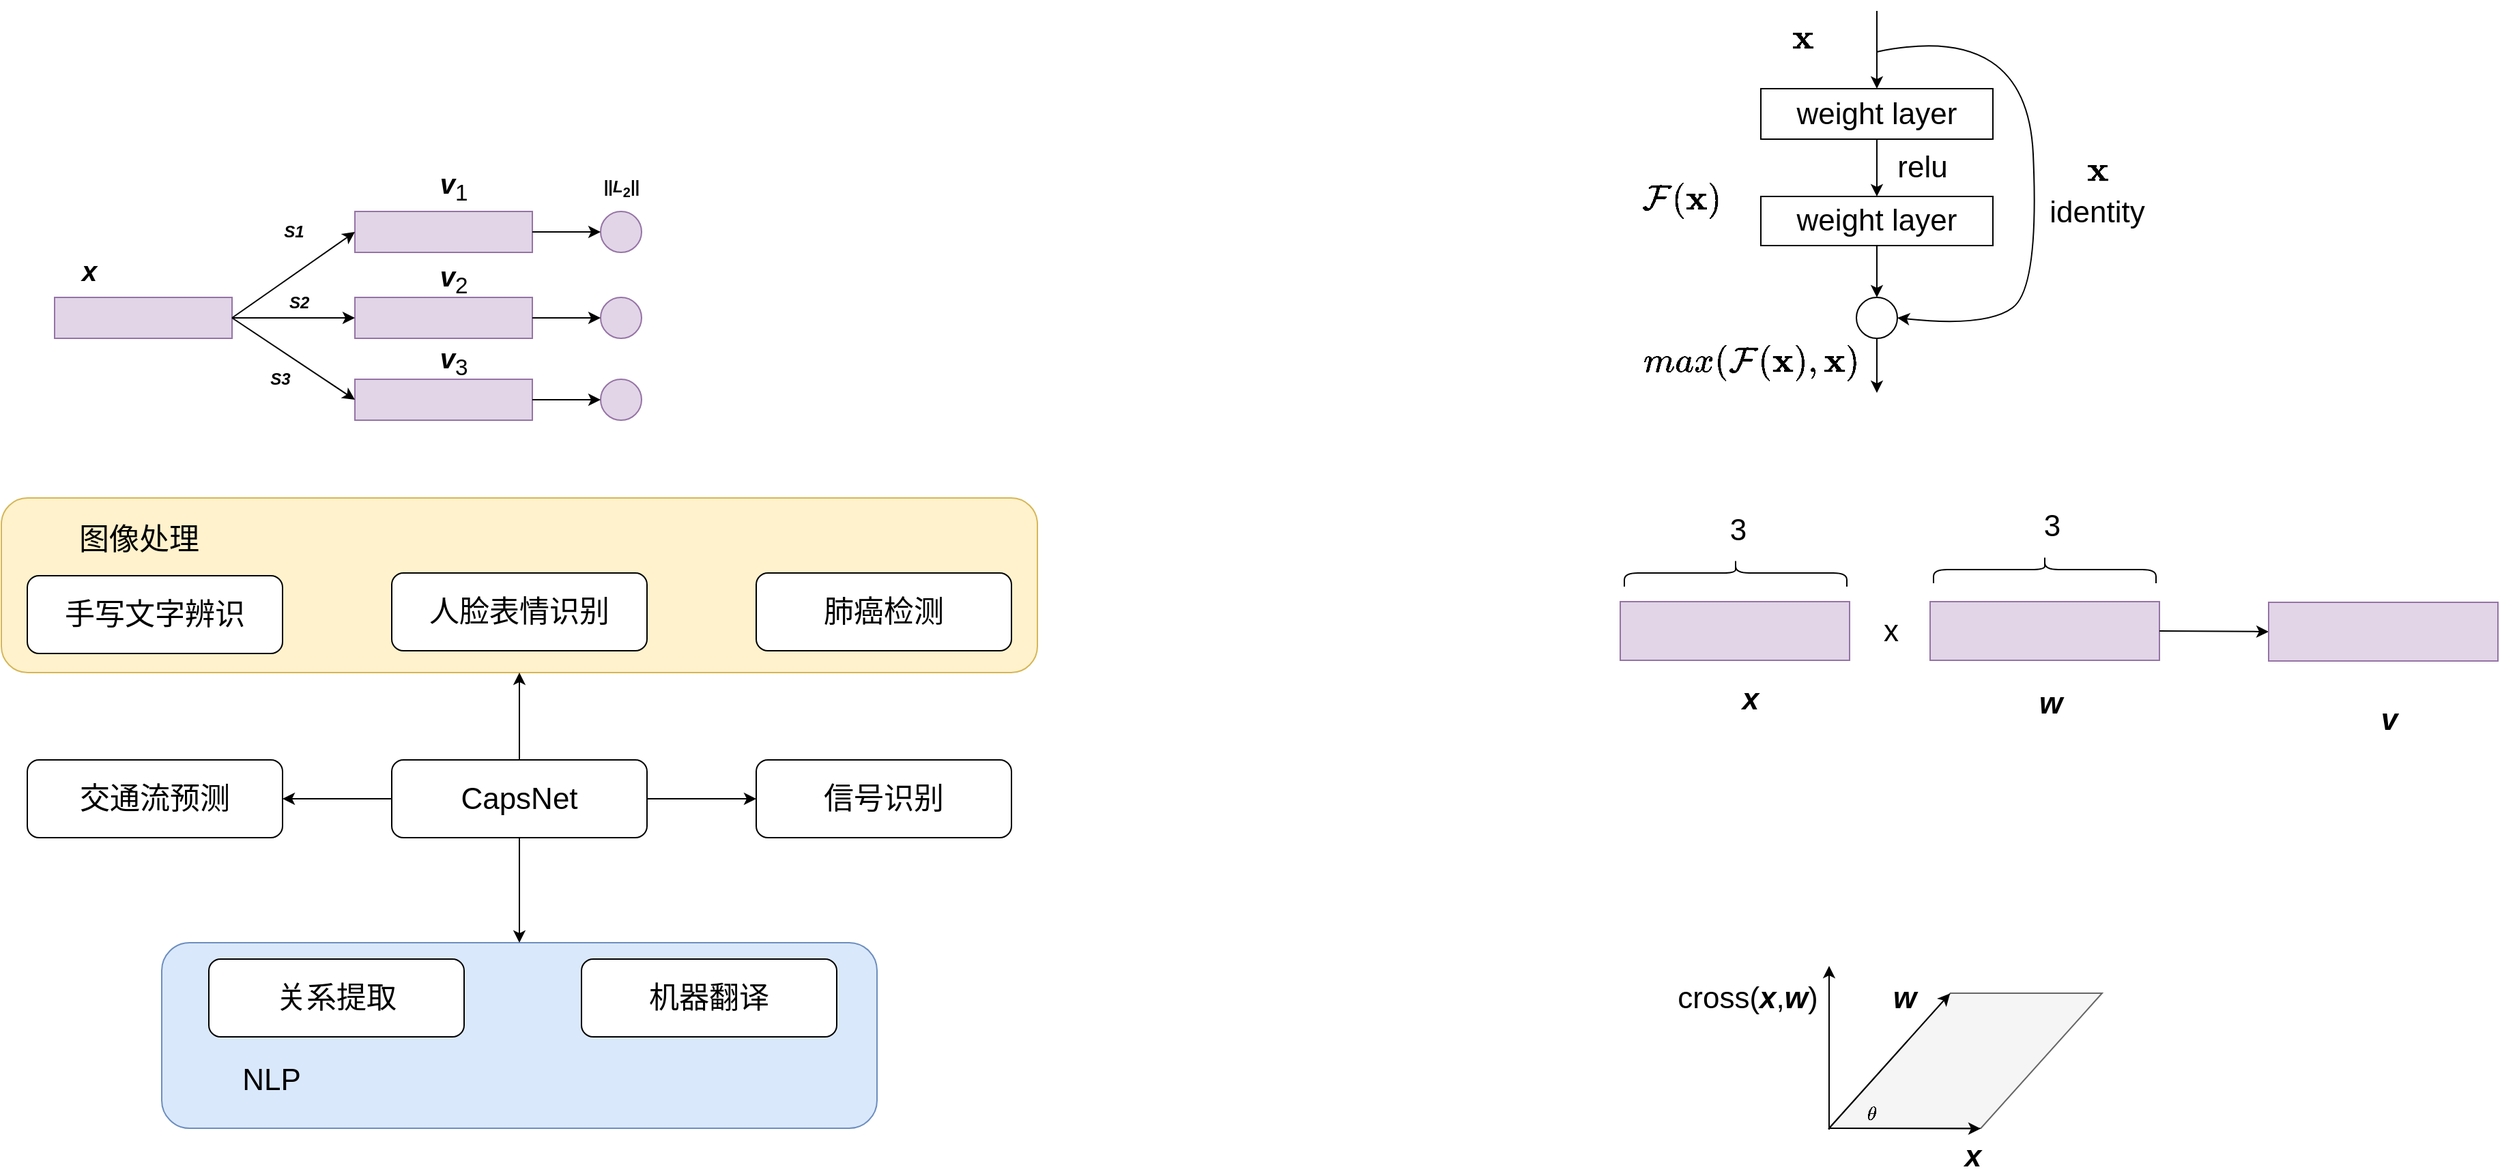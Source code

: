 <mxfile version="13.1.3" type="github">
  <diagram id="diZMRqRUsIZvZlMwBqrH" name="Page-1">
    <mxGraphModel dx="1150" dy="1273" grid="1" gridSize="10" guides="1" tooltips="1" connect="1" arrows="1" fold="1" page="0" pageScale="1" pageWidth="827" pageHeight="1169" math="1" shadow="0">
      <root>
        <mxCell id="0" />
        <mxCell id="1" parent="0" />
        <mxCell id="22y18X0Yj5JrSiVgaEgC-5" value="" style="shape=parallelogram;perimeter=parallelogramPerimeter;whiteSpace=wrap;html=1;size=0.444;fillColor=#f5f5f5;strokeColor=#666666;fontColor=#333333;" parent="1" vertex="1">
          <mxGeometry x="1400" y="700" width="200" height="99" as="geometry" />
        </mxCell>
        <mxCell id="xD0XYG2H3usSobOG9yuR-62" value="" style="rounded=1;whiteSpace=wrap;html=1;strokeColor=#6c8ebf;fillColor=#dae8fc;" parent="1" vertex="1">
          <mxGeometry x="178.5" y="663" width="524" height="136" as="geometry" />
        </mxCell>
        <mxCell id="xD0XYG2H3usSobOG9yuR-56" value="" style="rounded=1;whiteSpace=wrap;html=1;strokeColor=#d6b656;fillColor=#fff2cc;" parent="1" vertex="1">
          <mxGeometry x="61" y="337" width="759" height="128" as="geometry" />
        </mxCell>
        <mxCell id="xD0XYG2H3usSobOG9yuR-5" value="&lt;font style=&quot;font-size: 20px&quot;&gt;&lt;i&gt;&lt;b&gt;x&lt;/b&gt;&lt;/i&gt;&lt;/font&gt;" style="text;html=1;align=center;verticalAlign=middle;resizable=0;points=[];autosize=1;" parent="1" vertex="1">
          <mxGeometry x="110" y="160" width="30" height="20" as="geometry" />
        </mxCell>
        <mxCell id="xD0XYG2H3usSobOG9yuR-9" value="&lt;i&gt;&lt;b&gt;S1&lt;/b&gt;&lt;/i&gt;" style="text;html=1;align=center;verticalAlign=middle;resizable=0;points=[];autosize=1;" parent="1" vertex="1">
          <mxGeometry x="260" y="132" width="30" height="20" as="geometry" />
        </mxCell>
        <mxCell id="xD0XYG2H3usSobOG9yuR-11" value="&lt;i&gt;&lt;b&gt;S3&lt;/b&gt;&lt;/i&gt;" style="text;html=1;align=center;verticalAlign=middle;resizable=0;points=[];autosize=1;" parent="1" vertex="1">
          <mxGeometry x="250" y="240" width="30" height="20" as="geometry" />
        </mxCell>
        <mxCell id="xD0XYG2H3usSobOG9yuR-12" value="" style="rounded=0;whiteSpace=wrap;html=1;fillColor=#e1d5e7;strokeColor=#9673a6;" parent="1" vertex="1">
          <mxGeometry x="320" y="190" width="130" height="30" as="geometry" />
        </mxCell>
        <mxCell id="xD0XYG2H3usSobOG9yuR-13" value="" style="rounded=0;whiteSpace=wrap;html=1;fillColor=#e1d5e7;strokeColor=#9673a6;" parent="1" vertex="1">
          <mxGeometry x="320" y="127" width="130" height="30" as="geometry" />
        </mxCell>
        <mxCell id="xD0XYG2H3usSobOG9yuR-14" value="" style="rounded=0;whiteSpace=wrap;html=1;fillColor=#e1d5e7;strokeColor=#9673a6;" parent="1" vertex="1">
          <mxGeometry x="100" y="190" width="130" height="30" as="geometry" />
        </mxCell>
        <mxCell id="xD0XYG2H3usSobOG9yuR-15" value="" style="rounded=0;whiteSpace=wrap;html=1;fillColor=#e1d5e7;strokeColor=#9673a6;" parent="1" vertex="1">
          <mxGeometry x="320" y="250" width="130" height="30" as="geometry" />
        </mxCell>
        <mxCell id="xD0XYG2H3usSobOG9yuR-16" value="" style="endArrow=classic;html=1;exitX=1;exitY=0.5;exitDx=0;exitDy=0;entryX=0;entryY=0.5;entryDx=0;entryDy=0;" parent="1" source="xD0XYG2H3usSobOG9yuR-14" target="xD0XYG2H3usSobOG9yuR-13" edge="1">
          <mxGeometry width="50" height="50" relative="1" as="geometry">
            <mxPoint x="340" y="290" as="sourcePoint" />
            <mxPoint x="390" y="240" as="targetPoint" />
          </mxGeometry>
        </mxCell>
        <mxCell id="xD0XYG2H3usSobOG9yuR-17" value="" style="endArrow=classic;html=1;exitX=1;exitY=0.5;exitDx=0;exitDy=0;entryX=0;entryY=0.5;entryDx=0;entryDy=0;" parent="1" source="xD0XYG2H3usSobOG9yuR-14" target="xD0XYG2H3usSobOG9yuR-12" edge="1">
          <mxGeometry width="50" height="50" relative="1" as="geometry">
            <mxPoint x="340" y="290" as="sourcePoint" />
            <mxPoint x="390" y="240" as="targetPoint" />
          </mxGeometry>
        </mxCell>
        <mxCell id="xD0XYG2H3usSobOG9yuR-18" value="" style="endArrow=classic;html=1;exitX=1;exitY=0.5;exitDx=0;exitDy=0;entryX=0;entryY=0.5;entryDx=0;entryDy=0;" parent="1" source="xD0XYG2H3usSobOG9yuR-14" target="xD0XYG2H3usSobOG9yuR-15" edge="1">
          <mxGeometry width="50" height="50" relative="1" as="geometry">
            <mxPoint x="340" y="290" as="sourcePoint" />
            <mxPoint x="390" y="240" as="targetPoint" />
          </mxGeometry>
        </mxCell>
        <mxCell id="xD0XYG2H3usSobOG9yuR-19" value="&lt;i&gt;&lt;b&gt;S2&lt;/b&gt;&lt;/i&gt;" style="text;whiteSpace=wrap;html=1;" parent="1" vertex="1">
          <mxGeometry x="270" y="180" width="40" height="30" as="geometry" />
        </mxCell>
        <mxCell id="xD0XYG2H3usSobOG9yuR-20" value="" style="ellipse;whiteSpace=wrap;html=1;aspect=fixed;fillColor=#e1d5e7;strokeColor=#9673a6;" parent="1" vertex="1">
          <mxGeometry x="500" y="127" width="30" height="30" as="geometry" />
        </mxCell>
        <mxCell id="xD0XYG2H3usSobOG9yuR-21" value="" style="ellipse;whiteSpace=wrap;html=1;aspect=fixed;fillColor=#e1d5e7;strokeColor=#9673a6;" parent="1" vertex="1">
          <mxGeometry x="500" y="190" width="30" height="30" as="geometry" />
        </mxCell>
        <mxCell id="xD0XYG2H3usSobOG9yuR-22" value="" style="ellipse;whiteSpace=wrap;html=1;aspect=fixed;fillColor=#e1d5e7;strokeColor=#9673a6;" parent="1" vertex="1">
          <mxGeometry x="500" y="250" width="30" height="30" as="geometry" />
        </mxCell>
        <mxCell id="xD0XYG2H3usSobOG9yuR-23" value="" style="endArrow=classic;html=1;exitX=1;exitY=0.5;exitDx=0;exitDy=0;entryX=0;entryY=0.5;entryDx=0;entryDy=0;" parent="1" source="xD0XYG2H3usSobOG9yuR-13" target="xD0XYG2H3usSobOG9yuR-20" edge="1">
          <mxGeometry width="50" height="50" relative="1" as="geometry">
            <mxPoint x="340" y="290" as="sourcePoint" />
            <mxPoint x="390" y="240" as="targetPoint" />
          </mxGeometry>
        </mxCell>
        <mxCell id="xD0XYG2H3usSobOG9yuR-25" value="" style="endArrow=classic;html=1;exitX=1;exitY=0.5;exitDx=0;exitDy=0;entryX=0;entryY=0.5;entryDx=0;entryDy=0;" parent="1" source="xD0XYG2H3usSobOG9yuR-12" target="xD0XYG2H3usSobOG9yuR-21" edge="1">
          <mxGeometry width="50" height="50" relative="1" as="geometry">
            <mxPoint x="450" y="142" as="sourcePoint" />
            <mxPoint x="500" y="142" as="targetPoint" />
          </mxGeometry>
        </mxCell>
        <mxCell id="xD0XYG2H3usSobOG9yuR-26" value="" style="endArrow=classic;html=1;exitX=1;exitY=0.5;exitDx=0;exitDy=0;entryX=0;entryY=0.5;entryDx=0;entryDy=0;" parent="1" source="xD0XYG2H3usSobOG9yuR-15" target="xD0XYG2H3usSobOG9yuR-22" edge="1">
          <mxGeometry width="50" height="50" relative="1" as="geometry">
            <mxPoint x="450" y="205" as="sourcePoint" />
            <mxPoint x="500" y="205" as="targetPoint" />
          </mxGeometry>
        </mxCell>
        <mxCell id="xD0XYG2H3usSobOG9yuR-27" value="&lt;b&gt;||&lt;i&gt;L&lt;/i&gt;&lt;sub&gt;2&lt;/sub&gt;||&lt;/b&gt;" style="text;html=1;align=center;verticalAlign=middle;resizable=0;points=[];autosize=1;" parent="1" vertex="1">
          <mxGeometry x="495" y="100" width="40" height="20" as="geometry" />
        </mxCell>
        <mxCell id="xD0XYG2H3usSobOG9yuR-28" value="&lt;font style=&quot;font-size: 20px&quot;&gt;&lt;i&gt;&lt;b&gt;v&lt;/b&gt;&lt;/i&gt;&lt;sub&gt;1&lt;/sub&gt;&lt;/font&gt;" style="text;html=1;align=center;verticalAlign=middle;resizable=0;points=[];autosize=1;" parent="1" vertex="1">
          <mxGeometry x="377" y="97" width="30" height="23" as="geometry" />
        </mxCell>
        <mxCell id="xD0XYG2H3usSobOG9yuR-29" value="&lt;font style=&quot;font-size: 20px&quot;&gt;&lt;i&gt;&lt;b&gt;v&lt;/b&gt;&lt;/i&gt;&lt;sub&gt;2&lt;/sub&gt;&lt;/font&gt;" style="text;html=1;align=center;verticalAlign=middle;resizable=0;points=[];autosize=1;" parent="1" vertex="1">
          <mxGeometry x="377" y="165" width="30" height="23" as="geometry" />
        </mxCell>
        <mxCell id="xD0XYG2H3usSobOG9yuR-30" value="&lt;font style=&quot;font-size: 20px&quot;&gt;&lt;i&gt;&lt;b&gt;v&lt;/b&gt;&lt;/i&gt;&lt;sub&gt;3&lt;/sub&gt;&lt;/font&gt;" style="text;html=1;align=center;verticalAlign=middle;resizable=0;points=[];autosize=1;" parent="1" vertex="1">
          <mxGeometry x="377" y="225" width="30" height="23" as="geometry" />
        </mxCell>
        <mxCell id="xD0XYG2H3usSobOG9yuR-33" value="" style="edgeStyle=orthogonalEdgeStyle;rounded=0;orthogonalLoop=1;jettySize=auto;html=1;entryX=0.5;entryY=1;entryDx=0;entryDy=0;" parent="1" source="xD0XYG2H3usSobOG9yuR-31" target="xD0XYG2H3usSobOG9yuR-56" edge="1">
          <mxGeometry relative="1" as="geometry">
            <mxPoint x="441" y="494" as="targetPoint" />
          </mxGeometry>
        </mxCell>
        <mxCell id="xD0XYG2H3usSobOG9yuR-35" value="" style="edgeStyle=orthogonalEdgeStyle;rounded=0;orthogonalLoop=1;jettySize=auto;html=1;" parent="1" source="xD0XYG2H3usSobOG9yuR-31" target="xD0XYG2H3usSobOG9yuR-34" edge="1">
          <mxGeometry relative="1" as="geometry" />
        </mxCell>
        <mxCell id="xD0XYG2H3usSobOG9yuR-60" style="edgeStyle=orthogonalEdgeStyle;rounded=0;orthogonalLoop=1;jettySize=auto;html=1;exitX=1;exitY=0.5;exitDx=0;exitDy=0;" parent="1" source="xD0XYG2H3usSobOG9yuR-31" target="xD0XYG2H3usSobOG9yuR-50" edge="1">
          <mxGeometry relative="1" as="geometry" />
        </mxCell>
        <mxCell id="xD0XYG2H3usSobOG9yuR-65" style="edgeStyle=orthogonalEdgeStyle;rounded=0;orthogonalLoop=1;jettySize=auto;html=1;exitX=0.5;exitY=1;exitDx=0;exitDy=0;" parent="1" source="xD0XYG2H3usSobOG9yuR-31" target="xD0XYG2H3usSobOG9yuR-62" edge="1">
          <mxGeometry relative="1" as="geometry" />
        </mxCell>
        <mxCell id="xD0XYG2H3usSobOG9yuR-31" value="&lt;font style=&quot;font-size: 22px&quot;&gt;CapsNet&lt;/font&gt;" style="rounded=1;whiteSpace=wrap;html=1;" parent="1" vertex="1">
          <mxGeometry x="347" y="529" width="187" height="57" as="geometry" />
        </mxCell>
        <mxCell id="xD0XYG2H3usSobOG9yuR-36" value="&lt;font style=&quot;font-size: 22px&quot;&gt;机器翻译&lt;/font&gt;" style="rounded=1;whiteSpace=wrap;html=1;" parent="1" vertex="1">
          <mxGeometry x="486" y="675" width="187" height="57" as="geometry" />
        </mxCell>
        <mxCell id="xD0XYG2H3usSobOG9yuR-34" value="&lt;font style=&quot;font-size: 22px&quot;&gt;交通流预测&lt;/font&gt;" style="rounded=1;whiteSpace=wrap;html=1;" parent="1" vertex="1">
          <mxGeometry x="80" y="529" width="187" height="57" as="geometry" />
        </mxCell>
        <mxCell id="xD0XYG2H3usSobOG9yuR-32" value="&lt;font style=&quot;font-size: 22px&quot;&gt;人脸表情识别&lt;/font&gt;" style="rounded=1;whiteSpace=wrap;html=1;" parent="1" vertex="1">
          <mxGeometry x="347" y="392" width="187" height="57" as="geometry" />
        </mxCell>
        <mxCell id="xD0XYG2H3usSobOG9yuR-43" value="&lt;font style=&quot;font-size: 22px&quot;&gt;肺癌检测&lt;/font&gt;" style="rounded=1;whiteSpace=wrap;html=1;" parent="1" vertex="1">
          <mxGeometry x="614" y="392" width="187" height="57" as="geometry" />
        </mxCell>
        <mxCell id="xD0XYG2H3usSobOG9yuR-46" value="&lt;font style=&quot;font-size: 22px&quot;&gt;手写文字辨识&lt;/font&gt;" style="rounded=1;whiteSpace=wrap;html=1;" parent="1" vertex="1">
          <mxGeometry x="80" y="394" width="187" height="57" as="geometry" />
        </mxCell>
        <mxCell id="xD0XYG2H3usSobOG9yuR-48" value="&lt;font style=&quot;font-size: 22px&quot;&gt;关系提取&lt;/font&gt;" style="rounded=1;whiteSpace=wrap;html=1;" parent="1" vertex="1">
          <mxGeometry x="213" y="675" width="187" height="57" as="geometry" />
        </mxCell>
        <mxCell id="xD0XYG2H3usSobOG9yuR-50" value="&lt;font style=&quot;font-size: 22px&quot;&gt;信号识别&lt;/font&gt;" style="rounded=1;whiteSpace=wrap;html=1;" parent="1" vertex="1">
          <mxGeometry x="614" y="529" width="187" height="57" as="geometry" />
        </mxCell>
        <mxCell id="xD0XYG2H3usSobOG9yuR-59" value="&lt;font style=&quot;font-size: 22px&quot;&gt;图像处理&lt;/font&gt;" style="text;html=1;strokeColor=none;fillColor=none;align=center;verticalAlign=middle;whiteSpace=wrap;rounded=0;" parent="1" vertex="1">
          <mxGeometry x="99" y="358" width="126" height="20" as="geometry" />
        </mxCell>
        <mxCell id="xD0XYG2H3usSobOG9yuR-63" value="&lt;font style=&quot;font-size: 22px&quot;&gt;NLP&lt;/font&gt;" style="text;html=1;strokeColor=none;fillColor=none;align=center;verticalAlign=middle;whiteSpace=wrap;rounded=0;" parent="1" vertex="1">
          <mxGeometry x="239" y="754" width="40" height="20" as="geometry" />
        </mxCell>
        <mxCell id="xD0XYG2H3usSobOG9yuR-66" value="" style="rounded=0;whiteSpace=wrap;html=1;strokeColor=#9673a6;fillColor=#e1d5e7;" parent="1" vertex="1">
          <mxGeometry x="1247" y="413" width="168" height="43" as="geometry" />
        </mxCell>
        <mxCell id="22y18X0Yj5JrSiVgaEgC-1" value="" style="endArrow=classic;html=1;entryX=0.443;entryY=0.002;entryDx=0;entryDy=0;entryPerimeter=0;" parent="1" target="22y18X0Yj5JrSiVgaEgC-5" edge="1">
          <mxGeometry width="50" height="50" relative="1" as="geometry">
            <mxPoint x="1400" y="799" as="sourcePoint" />
            <mxPoint x="1499" y="703" as="targetPoint" />
          </mxGeometry>
        </mxCell>
        <mxCell id="22y18X0Yj5JrSiVgaEgC-2" value="" style="endArrow=classic;html=1;entryX=0.555;entryY=1.003;entryDx=0;entryDy=0;entryPerimeter=0;" parent="1" target="22y18X0Yj5JrSiVgaEgC-5" edge="1">
          <mxGeometry width="50" height="50" relative="1" as="geometry">
            <mxPoint x="1400" y="799" as="sourcePoint" />
            <mxPoint x="1510" y="798" as="targetPoint" />
          </mxGeometry>
        </mxCell>
        <mxCell id="22y18X0Yj5JrSiVgaEgC-3" value="&lt;font style=&quot;font-size: 22px&quot;&gt;&lt;i&gt;&lt;b&gt;x&lt;/b&gt;&lt;/i&gt;&lt;/font&gt;" style="text;html=1;align=center;verticalAlign=middle;resizable=0;points=[];autosize=1;" parent="1" vertex="1">
          <mxGeometry x="1490" y="810" width="30" height="20" as="geometry" />
        </mxCell>
        <mxCell id="22y18X0Yj5JrSiVgaEgC-4" value="&lt;font style=&quot;font-size: 22px&quot;&gt;&lt;i&gt;&lt;b&gt;w&lt;br&gt;&lt;/b&gt;&lt;/i&gt;&lt;/font&gt;" style="text;html=1;align=center;verticalAlign=middle;resizable=0;points=[];autosize=1;" parent="1" vertex="1">
          <mxGeometry x="1440" y="693.5" width="30" height="20" as="geometry" />
        </mxCell>
        <mxCell id="22y18X0Yj5JrSiVgaEgC-6" value="" style="endArrow=classic;html=1;" parent="1" edge="1">
          <mxGeometry width="50" height="50" relative="1" as="geometry">
            <mxPoint x="1400" y="800" as="sourcePoint" />
            <mxPoint x="1400" y="680" as="targetPoint" />
          </mxGeometry>
        </mxCell>
        <mxCell id="22y18X0Yj5JrSiVgaEgC-8" value="&lt;div&gt;$$\theta$$&lt;/div&gt;" style="text;html=1;align=center;verticalAlign=middle;resizable=0;points=[];autosize=1;" parent="1" vertex="1">
          <mxGeometry x="1396" y="779" width="70" height="20" as="geometry" />
        </mxCell>
        <mxCell id="22y18X0Yj5JrSiVgaEgC-12" value="&lt;font style=&quot;font-size: 22px&quot;&gt;cross(&lt;i&gt;&lt;b&gt;x&lt;/b&gt;&lt;/i&gt;,&lt;i&gt;&lt;b&gt;w&lt;/b&gt;&lt;/i&gt;)&lt;/font&gt;" style="text;html=1;align=center;verticalAlign=middle;resizable=0;points=[];autosize=1;" parent="1" vertex="1">
          <mxGeometry x="1280" y="693.5" width="120" height="20" as="geometry" />
        </mxCell>
        <mxCell id="iTX-7_DdHqC3IR4LWCBR-1" value="&lt;font style=&quot;font-size: 22px&quot;&gt;weight layer&lt;/font&gt;" style="rounded=0;whiteSpace=wrap;html=1;" parent="1" vertex="1">
          <mxGeometry x="1350" y="37" width="170" height="37" as="geometry" />
        </mxCell>
        <mxCell id="iTX-7_DdHqC3IR4LWCBR-2" value="&lt;font style=&quot;font-size: 22px&quot;&gt;weight layer&lt;/font&gt;" style="rounded=0;whiteSpace=wrap;html=1;" parent="1" vertex="1">
          <mxGeometry x="1350" y="116" width="170" height="36" as="geometry" />
        </mxCell>
        <mxCell id="iTX-7_DdHqC3IR4LWCBR-3" value="" style="endArrow=classic;html=1;entryX=0.5;entryY=0;entryDx=0;entryDy=0;" parent="1" target="iTX-7_DdHqC3IR4LWCBR-1" edge="1">
          <mxGeometry width="50" height="50" relative="1" as="geometry">
            <mxPoint x="1435" y="-20" as="sourcePoint" />
            <mxPoint x="1380" as="targetPoint" />
          </mxGeometry>
        </mxCell>
        <mxCell id="iTX-7_DdHqC3IR4LWCBR-4" value="" style="endArrow=classic;html=1;entryX=0.5;entryY=0;entryDx=0;entryDy=0;exitX=0.5;exitY=1;exitDx=0;exitDy=0;" parent="1" source="iTX-7_DdHqC3IR4LWCBR-1" target="iTX-7_DdHqC3IR4LWCBR-2" edge="1">
          <mxGeometry width="50" height="50" relative="1" as="geometry">
            <mxPoint x="1420" y="53" as="sourcePoint" />
            <mxPoint x="1420" y="120" as="targetPoint" />
          </mxGeometry>
        </mxCell>
        <mxCell id="iTX-7_DdHqC3IR4LWCBR-5" value="" style="endArrow=classic;html=1;exitX=0.5;exitY=1;exitDx=0;exitDy=0;entryX=0.5;entryY=0;entryDx=0;entryDy=0;" parent="1" source="iTX-7_DdHqC3IR4LWCBR-2" target="iTX-7_DdHqC3IR4LWCBR-6" edge="1">
          <mxGeometry width="50" height="50" relative="1" as="geometry">
            <mxPoint x="1445" y="-20" as="sourcePoint" />
            <mxPoint x="1435" y="230" as="targetPoint" />
          </mxGeometry>
        </mxCell>
        <mxCell id="iTX-7_DdHqC3IR4LWCBR-6" value="" style="ellipse;whiteSpace=wrap;html=1;aspect=fixed;" parent="1" vertex="1">
          <mxGeometry x="1420" y="190" width="30" height="30" as="geometry" />
        </mxCell>
        <mxCell id="iTX-7_DdHqC3IR4LWCBR-8" value="" style="curved=1;endArrow=classic;html=1;entryX=1;entryY=0.5;entryDx=0;entryDy=0;" parent="1" target="iTX-7_DdHqC3IR4LWCBR-6" edge="1">
          <mxGeometry width="50" height="50" relative="1" as="geometry">
            <mxPoint x="1435" y="10" as="sourcePoint" />
            <mxPoint x="1520" y="205" as="targetPoint" />
            <Array as="points">
              <mxPoint x="1545" y="-13" />
              <mxPoint x="1554" y="183" />
              <mxPoint x="1515" y="212" />
            </Array>
          </mxGeometry>
        </mxCell>
        <mxCell id="iTX-7_DdHqC3IR4LWCBR-9" value="&lt;font style=&quot;font-size: 22px&quot;&gt;$$\textbf{x}$$&lt;/font&gt;" style="text;html=1;align=center;verticalAlign=middle;resizable=0;points=[];autosize=1;" parent="1" vertex="1">
          <mxGeometry x="1307" y="-11" width="145" height="21" as="geometry" />
        </mxCell>
        <mxCell id="iTX-7_DdHqC3IR4LWCBR-10" value="&lt;font style=&quot;font-size: 22px&quot;&gt;relu&lt;/font&gt;" style="text;html=1;align=center;verticalAlign=middle;resizable=0;points=[];autosize=1;" parent="1" vertex="1">
          <mxGeometry x="1443" y="85" width="50" height="20" as="geometry" />
        </mxCell>
        <mxCell id="iTX-7_DdHqC3IR4LWCBR-11" value="&lt;font style=&quot;font-size: 22px&quot;&gt;$$\mathcal{F}(\textbf{x})$$&lt;/font&gt;" style="text;html=1;align=center;verticalAlign=middle;resizable=0;points=[];autosize=1;" parent="1" vertex="1">
          <mxGeometry x="1156" y="107" width="271" height="21" as="geometry" />
        </mxCell>
        <mxCell id="iTX-7_DdHqC3IR4LWCBR-12" value="&lt;font style=&quot;font-size: 22px&quot;&gt;$$max(\mathcal{F}(\textbf{x}),\textbf{x})$$&lt;/font&gt;" style="text;html=1;align=center;verticalAlign=middle;resizable=0;points=[];autosize=1;" parent="1" vertex="1">
          <mxGeometry x="1133" y="226.5" width="419" height="21" as="geometry" />
        </mxCell>
        <mxCell id="iTX-7_DdHqC3IR4LWCBR-13" value="" style="endArrow=classic;html=1;exitX=0.5;exitY=1;exitDx=0;exitDy=0;" parent="1" source="iTX-7_DdHqC3IR4LWCBR-6" edge="1">
          <mxGeometry width="50" height="50" relative="1" as="geometry">
            <mxPoint x="1400" y="150" as="sourcePoint" />
            <mxPoint x="1435" y="260" as="targetPoint" />
          </mxGeometry>
        </mxCell>
        <mxCell id="iTX-7_DdHqC3IR4LWCBR-15" value="&lt;font style=&quot;font-size: 22px&quot;&gt;identity&lt;/font&gt;" style="text;html=1;align=center;verticalAlign=middle;resizable=0;points=[];autosize=1;" parent="1" vertex="1">
          <mxGeometry x="1556" y="117" width="80" height="21" as="geometry" />
        </mxCell>
        <mxCell id="iTX-7_DdHqC3IR4LWCBR-16" value="&lt;font style=&quot;font-size: 22px&quot;&gt;$$\textbf{x}$$&lt;/font&gt;" style="text;html=1;align=center;verticalAlign=middle;resizable=0;points=[];autosize=1;" parent="1" vertex="1">
          <mxGeometry x="1523.5" y="86" width="145" height="21" as="geometry" />
        </mxCell>
        <mxCell id="fkxWic6ABNrONo4GCvmi-2" value="" style="rounded=0;whiteSpace=wrap;html=1;strokeColor=#9673a6;fillColor=#e1d5e7;" parent="1" vertex="1">
          <mxGeometry x="1474" y="413" width="168" height="43" as="geometry" />
        </mxCell>
        <mxCell id="fkxWic6ABNrONo4GCvmi-3" value="" style="shape=curlyBracket;whiteSpace=wrap;html=1;rounded=1;rotation=90;" parent="1" vertex="1">
          <mxGeometry x="1321.5" y="310.5" width="20" height="163" as="geometry" />
        </mxCell>
        <mxCell id="fkxWic6ABNrONo4GCvmi-4" value="" style="shape=curlyBracket;whiteSpace=wrap;html=1;rounded=1;rotation=90;" parent="1" vertex="1">
          <mxGeometry x="1548" y="308" width="20" height="163" as="geometry" />
        </mxCell>
        <mxCell id="fkxWic6ABNrONo4GCvmi-5" value="&lt;font style=&quot;font-size: 22px&quot;&gt;3&lt;/font&gt;" style="text;html=1;align=center;verticalAlign=middle;resizable=0;points=[];autosize=1;" parent="1" vertex="1">
          <mxGeometry x="1321.5" y="350" width="22" height="21" as="geometry" />
        </mxCell>
        <mxCell id="fkxWic6ABNrONo4GCvmi-6" value="&lt;font style=&quot;font-size: 22px&quot;&gt;3&lt;/font&gt;" style="text;html=1;align=center;verticalAlign=middle;resizable=0;points=[];autosize=1;" parent="1" vertex="1">
          <mxGeometry x="1552" y="347" width="22" height="21" as="geometry" />
        </mxCell>
        <mxCell id="fkxWic6ABNrONo4GCvmi-7" value="&lt;font style=&quot;font-size: 22px&quot;&gt;x&lt;/font&gt;" style="text;html=1;align=center;verticalAlign=middle;resizable=0;points=[];autosize=1;" parent="1" vertex="1">
          <mxGeometry x="1434" y="424.5" width="21" height="21" as="geometry" />
        </mxCell>
        <mxCell id="fkxWic6ABNrONo4GCvmi-10" value="&lt;font style=&quot;font-size: 22px&quot;&gt;&lt;i&gt;&lt;b&gt;x&lt;/b&gt;&lt;/i&gt;&lt;/font&gt;" style="text;html=1;align=center;verticalAlign=middle;resizable=0;points=[];autosize=1;" parent="1" vertex="1">
          <mxGeometry x="1331" y="474" width="22" height="21" as="geometry" />
        </mxCell>
        <mxCell id="fkxWic6ABNrONo4GCvmi-11" value="&lt;font style=&quot;font-size: 22px&quot;&gt;&lt;b&gt;&lt;i&gt;w&lt;/i&gt;&lt;/b&gt;&lt;/font&gt;" style="text;html=1;align=center;verticalAlign=middle;resizable=0;points=[];autosize=1;" parent="1" vertex="1">
          <mxGeometry x="1548" y="477" width="27" height="21" as="geometry" />
        </mxCell>
        <mxCell id="fkxWic6ABNrONo4GCvmi-12" value="" style="endArrow=classic;html=1;exitX=1;exitY=0.5;exitDx=0;exitDy=0;entryX=0;entryY=0.5;entryDx=0;entryDy=0;" parent="1" source="fkxWic6ABNrONo4GCvmi-2" target="fkxWic6ABNrONo4GCvmi-13" edge="1">
          <mxGeometry width="50" height="50" relative="1" as="geometry">
            <mxPoint x="1427" y="320" as="sourcePoint" />
            <mxPoint x="1722" y="435" as="targetPoint" />
          </mxGeometry>
        </mxCell>
        <mxCell id="fkxWic6ABNrONo4GCvmi-13" value="" style="rounded=0;whiteSpace=wrap;html=1;strokeColor=#9673a6;fillColor=#e1d5e7;" parent="1" vertex="1">
          <mxGeometry x="1722" y="413.5" width="168" height="43" as="geometry" />
        </mxCell>
        <mxCell id="fkxWic6ABNrONo4GCvmi-16" value="&lt;font style=&quot;font-size: 22px&quot;&gt;&lt;b&gt;&lt;i&gt;v&lt;/i&gt;&lt;/b&gt;&lt;/font&gt;" style="text;html=1;align=center;verticalAlign=middle;resizable=0;points=[];autosize=1;" parent="1" vertex="1">
          <mxGeometry x="1799" y="489" width="22" height="21" as="geometry" />
        </mxCell>
      </root>
    </mxGraphModel>
  </diagram>
</mxfile>
